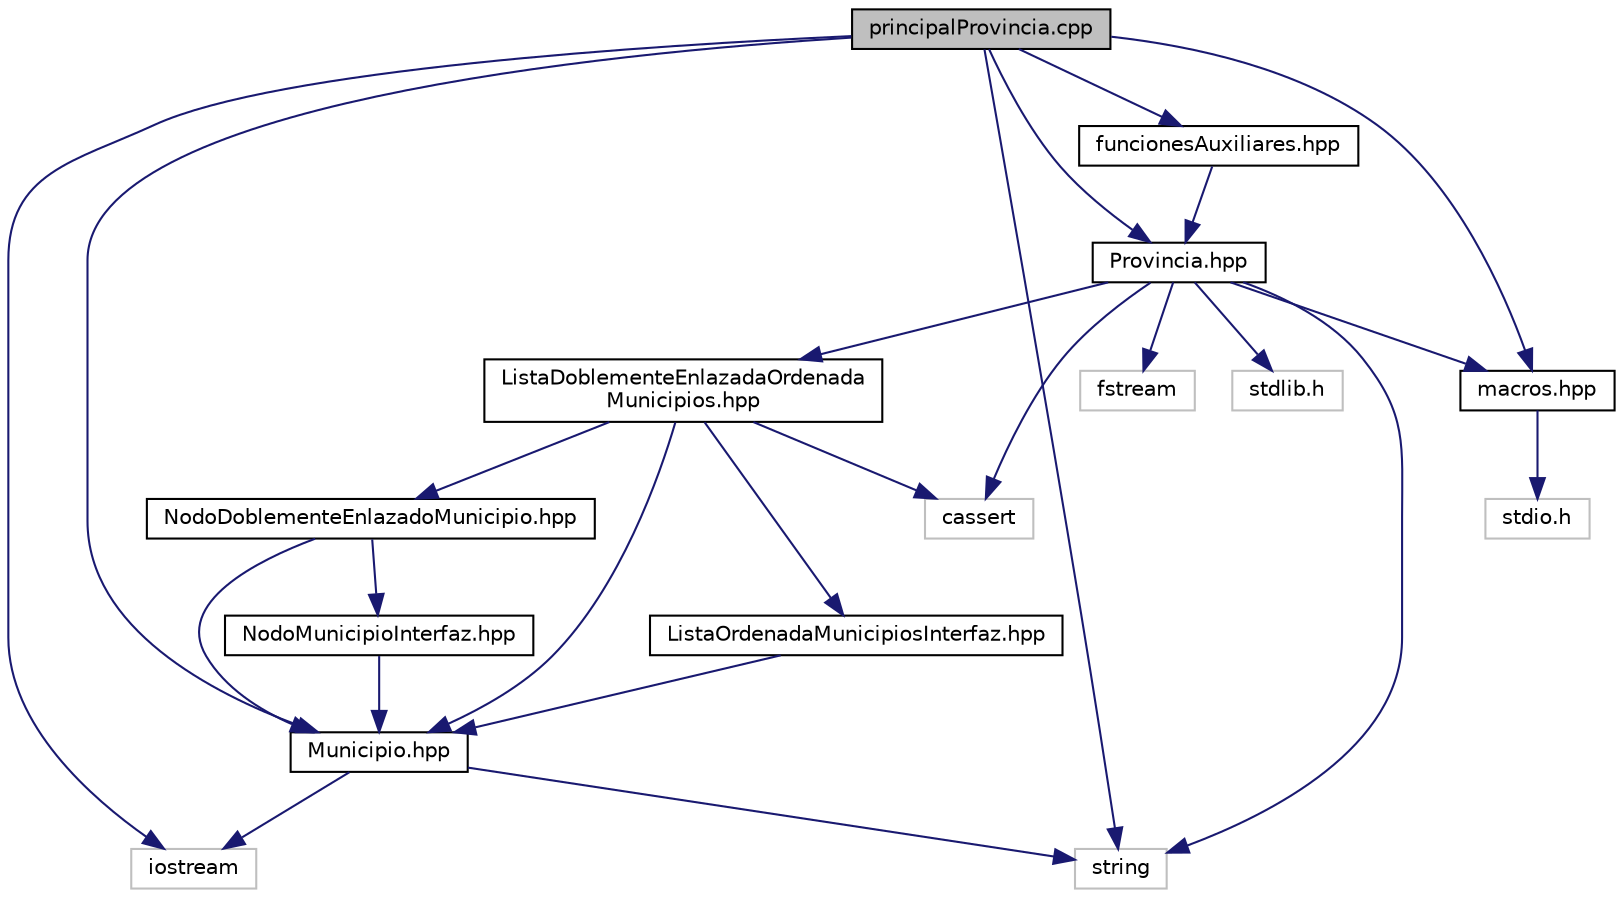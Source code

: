 digraph "principalProvincia.cpp"
{
  edge [fontname="Helvetica",fontsize="10",labelfontname="Helvetica",labelfontsize="10"];
  node [fontname="Helvetica",fontsize="10",shape=record];
  Node0 [label="principalProvincia.cpp",height=0.2,width=0.4,color="black", fillcolor="grey75", style="filled", fontcolor="black"];
  Node0 -> Node1 [color="midnightblue",fontsize="10",style="solid",fontname="Helvetica"];
  Node1 [label="iostream",height=0.2,width=0.4,color="grey75", fillcolor="white", style="filled"];
  Node0 -> Node2 [color="midnightblue",fontsize="10",style="solid",fontname="Helvetica"];
  Node2 [label="string",height=0.2,width=0.4,color="grey75", fillcolor="white", style="filled"];
  Node0 -> Node3 [color="midnightblue",fontsize="10",style="solid",fontname="Helvetica"];
  Node3 [label="Provincia.hpp",height=0.2,width=0.4,color="black", fillcolor="white", style="filled",URL="$Provincia_8hpp.html",tooltip="Definición de la clase Provincia. "];
  Node3 -> Node4 [color="midnightblue",fontsize="10",style="solid",fontname="Helvetica"];
  Node4 [label="cassert",height=0.2,width=0.4,color="grey75", fillcolor="white", style="filled"];
  Node3 -> Node2 [color="midnightblue",fontsize="10",style="solid",fontname="Helvetica"];
  Node3 -> Node5 [color="midnightblue",fontsize="10",style="solid",fontname="Helvetica"];
  Node5 [label="fstream",height=0.2,width=0.4,color="grey75", fillcolor="white", style="filled"];
  Node3 -> Node6 [color="midnightblue",fontsize="10",style="solid",fontname="Helvetica"];
  Node6 [label="stdlib.h",height=0.2,width=0.4,color="grey75", fillcolor="white", style="filled"];
  Node3 -> Node7 [color="midnightblue",fontsize="10",style="solid",fontname="Helvetica"];
  Node7 [label="macros.hpp",height=0.2,width=0.4,color="black", fillcolor="white", style="filled",URL="$macros_8hpp.html",tooltip="Macros para la pantalla. "];
  Node7 -> Node8 [color="midnightblue",fontsize="10",style="solid",fontname="Helvetica"];
  Node8 [label="stdio.h",height=0.2,width=0.4,color="grey75", fillcolor="white", style="filled"];
  Node3 -> Node9 [color="midnightblue",fontsize="10",style="solid",fontname="Helvetica"];
  Node9 [label="ListaDoblementeEnlazadaOrdenada\lMunicipios.hpp",height=0.2,width=0.4,color="black", fillcolor="white", style="filled",URL="$ListaDoblementeEnlazadaOrdenadaMunicipios_8hpp.html",tooltip="Clase de una lista doblemente enlazada y ordenada de Municipios. "];
  Node9 -> Node4 [color="midnightblue",fontsize="10",style="solid",fontname="Helvetica"];
  Node9 -> Node10 [color="midnightblue",fontsize="10",style="solid",fontname="Helvetica"];
  Node10 [label="ListaOrdenadaMunicipiosInterfaz.hpp",height=0.2,width=0.4,color="black", fillcolor="white", style="filled",URL="$ListaOrdenadaMunicipiosInterfaz_8hpp.html",tooltip="Clase abstracta de una lista enlazada y ordenada de Municipios. "];
  Node10 -> Node11 [color="midnightblue",fontsize="10",style="solid",fontname="Helvetica"];
  Node11 [label="Municipio.hpp",height=0.2,width=0.4,color="black", fillcolor="white", style="filled",URL="$Municipio_8hpp.html",tooltip="Fichero de la clase Municipio: vértice del plano euclídeo. "];
  Node11 -> Node1 [color="midnightblue",fontsize="10",style="solid",fontname="Helvetica"];
  Node11 -> Node2 [color="midnightblue",fontsize="10",style="solid",fontname="Helvetica"];
  Node9 -> Node12 [color="midnightblue",fontsize="10",style="solid",fontname="Helvetica"];
  Node12 [label="NodoDoblementeEnlazadoMunicipio.hpp",height=0.2,width=0.4,color="black", fillcolor="white", style="filled",URL="$NodoDoblementeEnlazadoMunicipio_8hpp.html",tooltip="Declaración del TAD NodoDoblementeEnlazadoMunicipio: nodo doblemente enlazado con el campo informativ..."];
  Node12 -> Node13 [color="midnightblue",fontsize="10",style="solid",fontname="Helvetica"];
  Node13 [label="NodoMunicipioInterfaz.hpp",height=0.2,width=0.4,color="black", fillcolor="white", style="filled",URL="$NodoMunicipioInterfaz_8hpp.html",tooltip="Declaración de la clase NodoMunicipioInterfaz: nodo que contiene como campo informativo a un Municipi..."];
  Node13 -> Node11 [color="midnightblue",fontsize="10",style="solid",fontname="Helvetica"];
  Node12 -> Node11 [color="midnightblue",fontsize="10",style="solid",fontname="Helvetica"];
  Node9 -> Node11 [color="midnightblue",fontsize="10",style="solid",fontname="Helvetica"];
  Node0 -> Node11 [color="midnightblue",fontsize="10",style="solid",fontname="Helvetica"];
  Node0 -> Node14 [color="midnightblue",fontsize="10",style="solid",fontname="Helvetica"];
  Node14 [label="funcionesAuxiliares.hpp",height=0.2,width=0.4,color="black", fillcolor="white", style="filled",URL="$funcionesAuxiliares_8hpp.html",tooltip="Funciones auxiliares para el programa principal de la práctica 2. "];
  Node14 -> Node3 [color="midnightblue",fontsize="10",style="solid",fontname="Helvetica"];
  Node0 -> Node7 [color="midnightblue",fontsize="10",style="solid",fontname="Helvetica"];
}
